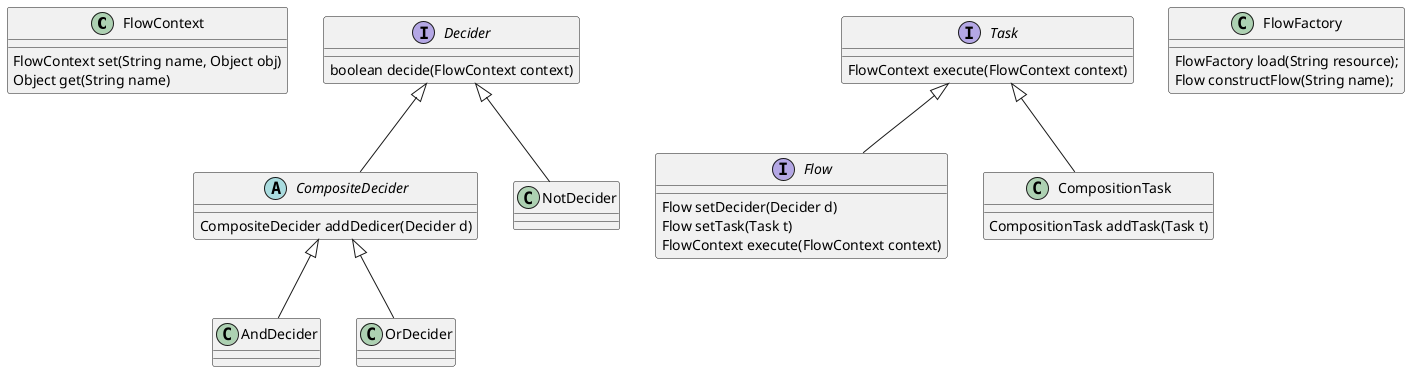 @startuml
'https://plantuml.com/class-diagram

class FlowContext {
    FlowContext set(String name, Object obj)
    Object get(String name)
}

interface Decider {
    boolean decide(FlowContext context)
}

interface Task {
    FlowContext execute(FlowContext context)
}

interface Flow {
    Flow setDecider(Decider d)
    Flow setTask(Task t)
    FlowContext execute(FlowContext context)
}

Task <|-- Flow
abstract class CompositeDecider {
    CompositeDecider addDedicer(Decider d)
}
Decider <|-- CompositeDecider

class AndDecider
class NotDecider
class OrDecider

Decider <|-- NotDecider
CompositeDecider <|-- AndDecider
CompositeDecider <|-- OrDecider

class CompositionTask {
    CompositionTask addTask(Task t)
}

Task <|-- CompositionTask

class FlowFactory {
    FlowFactory load(String resource);
    Flow constructFlow(String name);
}

@enduml
